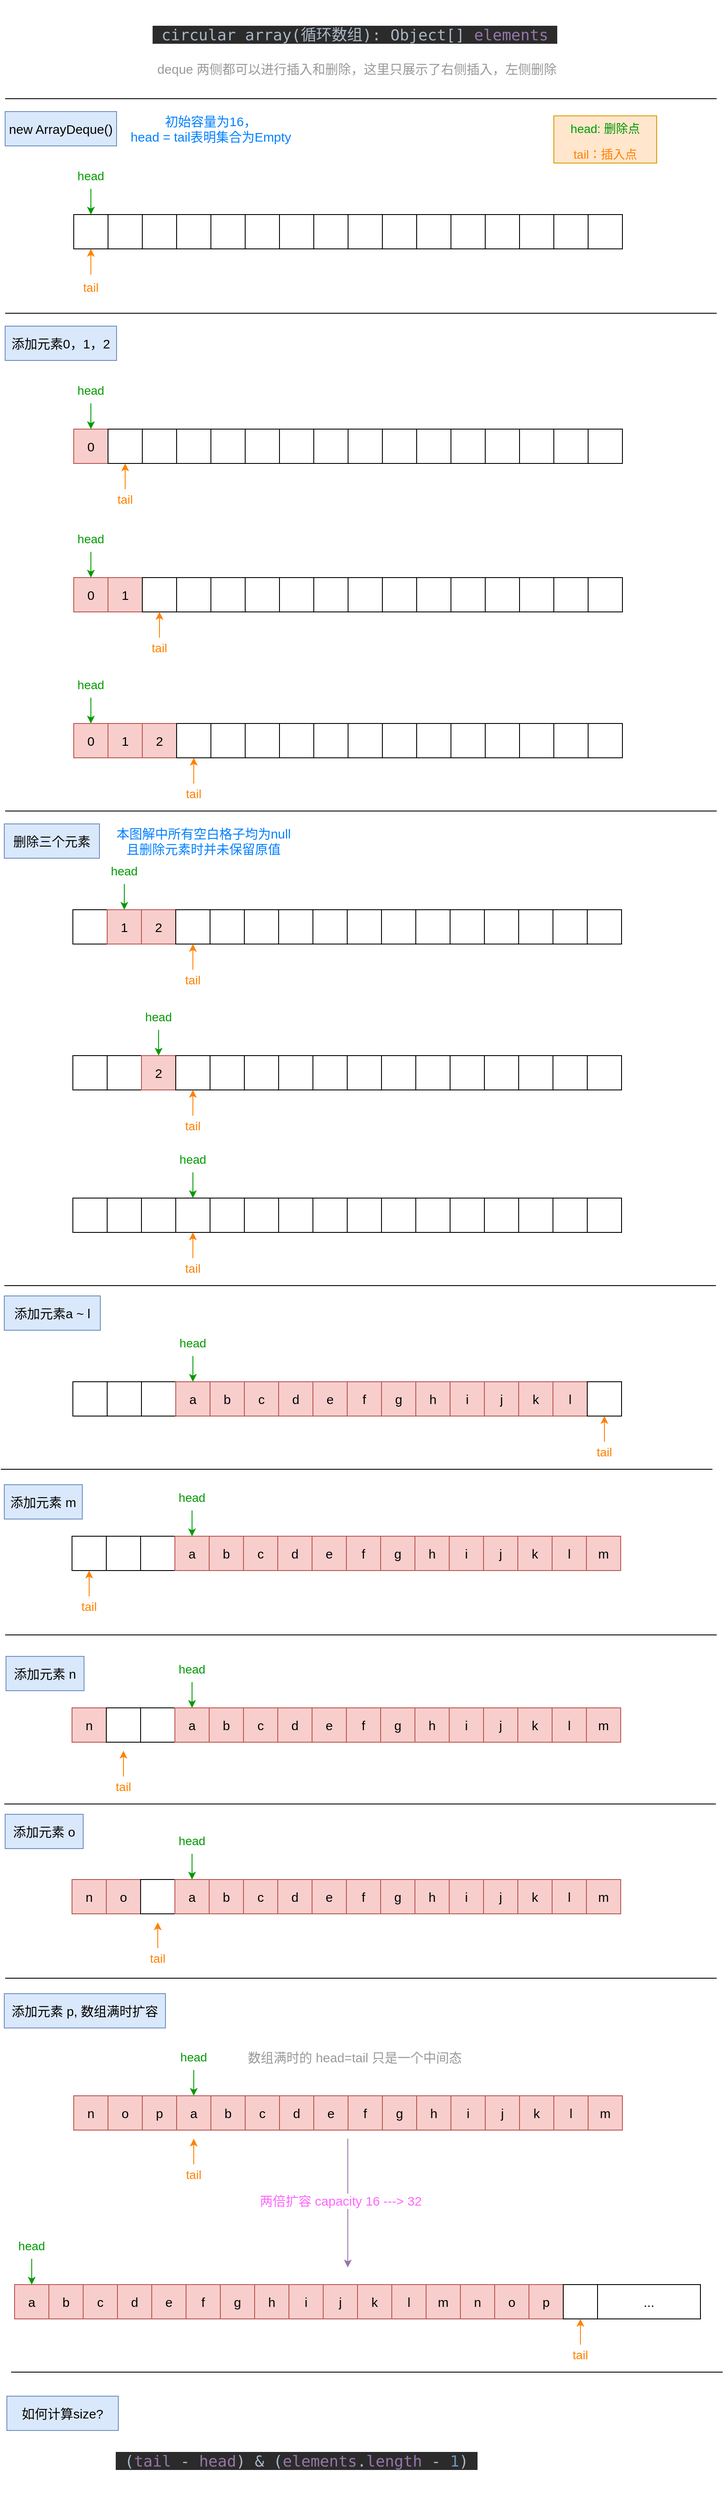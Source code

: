 <mxfile>
    <diagram id="H_KzIprwaXjR-_fSG_8s" name="Page-1">
        <mxGraphModel dx="3183" dy="2443" grid="0" gridSize="10" guides="1" tooltips="1" connect="1" arrows="1" fold="1" page="0" pageScale="1" pageWidth="850" pageHeight="1100" background="#ffffff" math="0" shadow="0">
            <root>
                <mxCell id="0"/>
                <mxCell id="1" parent="0"/>
                <mxCell id="34" value="" style="rounded=0;whiteSpace=wrap;html=1;fontSize=15;fillColor=#ffe6cc;strokeColor=#d79b00;" parent="1" vertex="1">
                    <mxGeometry x="-200" y="-995" width="120" height="55" as="geometry"/>
                </mxCell>
                <mxCell id="4" value="&lt;pre style=&quot;background-color: rgb(43, 43, 43); color: rgb(169, 183, 198); font-family: &amp;quot;JetBrains Mono&amp;quot;, monospace; font-size: 18px;&quot;&gt; circular array(循环数组): Object[] &lt;span style=&quot;color: rgb(152, 118, 170); font-size: 18px;&quot;&gt;elements &lt;/span&gt;&lt;/pre&gt;" style="text;html=1;strokeColor=none;fillColor=none;align=center;verticalAlign=middle;whiteSpace=wrap;rounded=0;fontSize=18;" parent="1" vertex="1">
                    <mxGeometry x="-692" y="-1110" width="520" height="40" as="geometry"/>
                </mxCell>
                <mxCell id="5" value="" style="line;strokeWidth=1;html=1;strokeColor=none;" parent="1" vertex="1">
                    <mxGeometry x="-841" y="-1130" width="830" height="10" as="geometry"/>
                </mxCell>
                <mxCell id="6" value="" style="line;strokeWidth=1;html=1;" parent="1" vertex="1">
                    <mxGeometry x="-840" y="-1020" width="830" height="10" as="geometry"/>
                </mxCell>
                <mxCell id="7" value="new ArrayDeque()" style="rounded=0;whiteSpace=wrap;html=1;fontSize=15;fillColor=#dae8fc;strokeColor=#6c8ebf;" parent="1" vertex="1">
                    <mxGeometry x="-840" y="-1000" width="130" height="40" as="geometry"/>
                </mxCell>
                <mxCell id="8" value="" style="whiteSpace=wrap;html=1;aspect=fixed;fontSize=15;" parent="1" vertex="1">
                    <mxGeometry x="-760" y="-880" width="40" height="40" as="geometry"/>
                </mxCell>
                <mxCell id="9" value="" style="whiteSpace=wrap;html=1;aspect=fixed;fontSize=15;" parent="1" vertex="1">
                    <mxGeometry x="-720" y="-880" width="40" height="40" as="geometry"/>
                </mxCell>
                <mxCell id="10" value="" style="whiteSpace=wrap;html=1;aspect=fixed;fontSize=15;" parent="1" vertex="1">
                    <mxGeometry x="-680" y="-880" width="40" height="40" as="geometry"/>
                </mxCell>
                <mxCell id="11" value="" style="whiteSpace=wrap;html=1;aspect=fixed;fontSize=15;" parent="1" vertex="1">
                    <mxGeometry x="-640" y="-880" width="40" height="40" as="geometry"/>
                </mxCell>
                <mxCell id="12" value="" style="whiteSpace=wrap;html=1;aspect=fixed;fontSize=15;" parent="1" vertex="1">
                    <mxGeometry x="-600" y="-880" width="40" height="40" as="geometry"/>
                </mxCell>
                <mxCell id="13" value="" style="whiteSpace=wrap;html=1;aspect=fixed;fontSize=15;" parent="1" vertex="1">
                    <mxGeometry x="-560" y="-880" width="40" height="40" as="geometry"/>
                </mxCell>
                <mxCell id="14" value="" style="whiteSpace=wrap;html=1;aspect=fixed;fontSize=15;" parent="1" vertex="1">
                    <mxGeometry x="-520" y="-880" width="40" height="40" as="geometry"/>
                </mxCell>
                <mxCell id="15" value="" style="whiteSpace=wrap;html=1;aspect=fixed;fontSize=15;" parent="1" vertex="1">
                    <mxGeometry x="-480" y="-880" width="40" height="40" as="geometry"/>
                </mxCell>
                <mxCell id="16" value="" style="whiteSpace=wrap;html=1;aspect=fixed;fontSize=15;" parent="1" vertex="1">
                    <mxGeometry x="-440" y="-880" width="40" height="40" as="geometry"/>
                </mxCell>
                <mxCell id="17" value="" style="whiteSpace=wrap;html=1;aspect=fixed;fontSize=15;" parent="1" vertex="1">
                    <mxGeometry x="-400" y="-880" width="40" height="40" as="geometry"/>
                </mxCell>
                <mxCell id="18" value="" style="whiteSpace=wrap;html=1;aspect=fixed;fontSize=15;" parent="1" vertex="1">
                    <mxGeometry x="-360" y="-880" width="40" height="40" as="geometry"/>
                </mxCell>
                <mxCell id="19" value="" style="whiteSpace=wrap;html=1;aspect=fixed;fontSize=15;" parent="1" vertex="1">
                    <mxGeometry x="-320" y="-880" width="40" height="40" as="geometry"/>
                </mxCell>
                <mxCell id="20" value="" style="whiteSpace=wrap;html=1;aspect=fixed;fontSize=15;" parent="1" vertex="1">
                    <mxGeometry x="-280" y="-880" width="40" height="40" as="geometry"/>
                </mxCell>
                <mxCell id="21" value="" style="whiteSpace=wrap;html=1;aspect=fixed;fontSize=15;" parent="1" vertex="1">
                    <mxGeometry x="-240" y="-880" width="40" height="40" as="geometry"/>
                </mxCell>
                <mxCell id="22" value="" style="whiteSpace=wrap;html=1;aspect=fixed;fontSize=15;" parent="1" vertex="1">
                    <mxGeometry x="-200" y="-880" width="40" height="40" as="geometry"/>
                </mxCell>
                <mxCell id="23" value="" style="whiteSpace=wrap;html=1;aspect=fixed;fontSize=15;" parent="1" vertex="1">
                    <mxGeometry x="-160" y="-880" width="40" height="40" as="geometry"/>
                </mxCell>
                <mxCell id="27" style="edgeStyle=none;html=1;exitX=0.5;exitY=1;exitDx=0;exitDy=0;entryX=0.5;entryY=0;entryDx=0;entryDy=0;fontSize=15;fontColor=#007FFF;strokeColor=#009900;" parent="1" source="24" target="8" edge="1">
                    <mxGeometry relative="1" as="geometry"/>
                </mxCell>
                <mxCell id="24" value="head" style="text;html=1;align=center;verticalAlign=middle;whiteSpace=wrap;rounded=0;fontSize=14;fontColor=#009900;" parent="1" vertex="1">
                    <mxGeometry x="-770" y="-940" width="60" height="30" as="geometry"/>
                </mxCell>
                <mxCell id="26" value="初始容量为16，&lt;br&gt;head = tail表明集合为Empty" style="text;html=1;strokeColor=none;fillColor=none;align=center;verticalAlign=middle;whiteSpace=wrap;rounded=0;fontSize=15;fontColor=#007FFF;" parent="1" vertex="1">
                    <mxGeometry x="-700" y="-1000" width="200" height="40" as="geometry"/>
                </mxCell>
                <mxCell id="29" style="edgeStyle=none;html=1;exitX=0.5;exitY=0;exitDx=0;exitDy=0;entryX=0.5;entryY=1;entryDx=0;entryDy=0;strokeColor=#FF8000;fontSize=15;fontColor=#FF8000;" parent="1" source="28" target="8" edge="1">
                    <mxGeometry relative="1" as="geometry"/>
                </mxCell>
                <mxCell id="28" value="tail" style="text;html=1;align=center;verticalAlign=middle;whiteSpace=wrap;rounded=0;fontSize=14;fontColor=#FF8000;" parent="1" vertex="1">
                    <mxGeometry x="-770" y="-810" width="60" height="30" as="geometry"/>
                </mxCell>
                <mxCell id="30" value="head: 删除点" style="text;html=1;align=center;verticalAlign=middle;whiteSpace=wrap;rounded=0;fontSize=14;fontColor=#009900;" parent="1" vertex="1">
                    <mxGeometry x="-200" y="-995" width="120" height="30" as="geometry"/>
                </mxCell>
                <mxCell id="31" value="tail：插入点" style="text;html=1;align=center;verticalAlign=middle;whiteSpace=wrap;rounded=0;fontSize=14;fontColor=#FF8000;" parent="1" vertex="1">
                    <mxGeometry x="-200" y="-965" width="120" height="30" as="geometry"/>
                </mxCell>
                <mxCell id="35" value="" style="line;strokeWidth=1;html=1;" parent="1" vertex="1">
                    <mxGeometry x="-840" y="-770" width="830" height="10" as="geometry"/>
                </mxCell>
                <mxCell id="36" value="添加元素0，1，2" style="rounded=0;whiteSpace=wrap;html=1;fontSize=15;fillColor=#dae8fc;strokeColor=#6c8ebf;" parent="1" vertex="1">
                    <mxGeometry x="-840" y="-750" width="130" height="40" as="geometry"/>
                </mxCell>
                <mxCell id="56" value="0" style="whiteSpace=wrap;html=1;aspect=fixed;fontSize=15;fillColor=#f8cecc;strokeColor=#b85450;" parent="1" vertex="1">
                    <mxGeometry x="-760" y="-630" width="40" height="40" as="geometry"/>
                </mxCell>
                <mxCell id="57" value="" style="whiteSpace=wrap;html=1;aspect=fixed;fontSize=15;" parent="1" vertex="1">
                    <mxGeometry x="-720" y="-630" width="40" height="40" as="geometry"/>
                </mxCell>
                <mxCell id="58" value="" style="whiteSpace=wrap;html=1;aspect=fixed;fontSize=15;" parent="1" vertex="1">
                    <mxGeometry x="-680" y="-630" width="40" height="40" as="geometry"/>
                </mxCell>
                <mxCell id="59" value="" style="whiteSpace=wrap;html=1;aspect=fixed;fontSize=15;" parent="1" vertex="1">
                    <mxGeometry x="-640" y="-630" width="40" height="40" as="geometry"/>
                </mxCell>
                <mxCell id="60" value="" style="whiteSpace=wrap;html=1;aspect=fixed;fontSize=15;" parent="1" vertex="1">
                    <mxGeometry x="-600" y="-630" width="40" height="40" as="geometry"/>
                </mxCell>
                <mxCell id="61" value="" style="whiteSpace=wrap;html=1;aspect=fixed;fontSize=15;" parent="1" vertex="1">
                    <mxGeometry x="-560" y="-630" width="40" height="40" as="geometry"/>
                </mxCell>
                <mxCell id="62" value="" style="whiteSpace=wrap;html=1;aspect=fixed;fontSize=15;" parent="1" vertex="1">
                    <mxGeometry x="-520" y="-630" width="40" height="40" as="geometry"/>
                </mxCell>
                <mxCell id="63" value="" style="whiteSpace=wrap;html=1;aspect=fixed;fontSize=15;" parent="1" vertex="1">
                    <mxGeometry x="-480" y="-630" width="40" height="40" as="geometry"/>
                </mxCell>
                <mxCell id="64" value="" style="whiteSpace=wrap;html=1;aspect=fixed;fontSize=15;" parent="1" vertex="1">
                    <mxGeometry x="-440" y="-630" width="40" height="40" as="geometry"/>
                </mxCell>
                <mxCell id="65" value="" style="whiteSpace=wrap;html=1;aspect=fixed;fontSize=15;" parent="1" vertex="1">
                    <mxGeometry x="-400" y="-630" width="40" height="40" as="geometry"/>
                </mxCell>
                <mxCell id="66" value="" style="whiteSpace=wrap;html=1;aspect=fixed;fontSize=15;" parent="1" vertex="1">
                    <mxGeometry x="-360" y="-630" width="40" height="40" as="geometry"/>
                </mxCell>
                <mxCell id="67" value="" style="whiteSpace=wrap;html=1;aspect=fixed;fontSize=15;" parent="1" vertex="1">
                    <mxGeometry x="-320" y="-630" width="40" height="40" as="geometry"/>
                </mxCell>
                <mxCell id="68" value="" style="whiteSpace=wrap;html=1;aspect=fixed;fontSize=15;" parent="1" vertex="1">
                    <mxGeometry x="-280" y="-630" width="40" height="40" as="geometry"/>
                </mxCell>
                <mxCell id="69" value="" style="whiteSpace=wrap;html=1;aspect=fixed;fontSize=15;" parent="1" vertex="1">
                    <mxGeometry x="-240" y="-630" width="40" height="40" as="geometry"/>
                </mxCell>
                <mxCell id="70" value="" style="whiteSpace=wrap;html=1;aspect=fixed;fontSize=15;" parent="1" vertex="1">
                    <mxGeometry x="-200" y="-630" width="40" height="40" as="geometry"/>
                </mxCell>
                <mxCell id="71" value="" style="whiteSpace=wrap;html=1;aspect=fixed;fontSize=15;" parent="1" vertex="1">
                    <mxGeometry x="-160" y="-630" width="40" height="40" as="geometry"/>
                </mxCell>
                <mxCell id="72" style="edgeStyle=none;html=1;exitX=0.5;exitY=1;exitDx=0;exitDy=0;entryX=0.5;entryY=0;entryDx=0;entryDy=0;fontSize=15;fontColor=#007FFF;strokeColor=#009900;" parent="1" source="73" target="56" edge="1">
                    <mxGeometry relative="1" as="geometry"/>
                </mxCell>
                <mxCell id="73" value="head" style="text;html=1;align=center;verticalAlign=middle;whiteSpace=wrap;rounded=0;fontSize=14;fontColor=#009900;" parent="1" vertex="1">
                    <mxGeometry x="-770" y="-690" width="60" height="30" as="geometry"/>
                </mxCell>
                <mxCell id="76" value="0" style="whiteSpace=wrap;html=1;aspect=fixed;fontSize=15;fillColor=#f8cecc;strokeColor=#b85450;" parent="1" vertex="1">
                    <mxGeometry x="-760" y="-457" width="40" height="40" as="geometry"/>
                </mxCell>
                <mxCell id="77" value="1" style="whiteSpace=wrap;html=1;aspect=fixed;fontSize=15;fillColor=#f8cecc;strokeColor=#b85450;" parent="1" vertex="1">
                    <mxGeometry x="-720" y="-457" width="40" height="40" as="geometry"/>
                </mxCell>
                <mxCell id="78" value="" style="whiteSpace=wrap;html=1;aspect=fixed;fontSize=15;" parent="1" vertex="1">
                    <mxGeometry x="-680" y="-457" width="40" height="40" as="geometry"/>
                </mxCell>
                <mxCell id="79" value="" style="whiteSpace=wrap;html=1;aspect=fixed;fontSize=15;" parent="1" vertex="1">
                    <mxGeometry x="-640" y="-457" width="40" height="40" as="geometry"/>
                </mxCell>
                <mxCell id="80" value="" style="whiteSpace=wrap;html=1;aspect=fixed;fontSize=15;" parent="1" vertex="1">
                    <mxGeometry x="-600" y="-457" width="40" height="40" as="geometry"/>
                </mxCell>
                <mxCell id="81" value="" style="whiteSpace=wrap;html=1;aspect=fixed;fontSize=15;" parent="1" vertex="1">
                    <mxGeometry x="-560" y="-457" width="40" height="40" as="geometry"/>
                </mxCell>
                <mxCell id="82" value="" style="whiteSpace=wrap;html=1;aspect=fixed;fontSize=15;" parent="1" vertex="1">
                    <mxGeometry x="-520" y="-457" width="40" height="40" as="geometry"/>
                </mxCell>
                <mxCell id="83" value="" style="whiteSpace=wrap;html=1;aspect=fixed;fontSize=15;" parent="1" vertex="1">
                    <mxGeometry x="-480" y="-457" width="40" height="40" as="geometry"/>
                </mxCell>
                <mxCell id="84" value="" style="whiteSpace=wrap;html=1;aspect=fixed;fontSize=15;" parent="1" vertex="1">
                    <mxGeometry x="-440" y="-457" width="40" height="40" as="geometry"/>
                </mxCell>
                <mxCell id="85" value="" style="whiteSpace=wrap;html=1;aspect=fixed;fontSize=15;" parent="1" vertex="1">
                    <mxGeometry x="-400" y="-457" width="40" height="40" as="geometry"/>
                </mxCell>
                <mxCell id="86" value="" style="whiteSpace=wrap;html=1;aspect=fixed;fontSize=15;" parent="1" vertex="1">
                    <mxGeometry x="-360" y="-457" width="40" height="40" as="geometry"/>
                </mxCell>
                <mxCell id="87" value="" style="whiteSpace=wrap;html=1;aspect=fixed;fontSize=15;" parent="1" vertex="1">
                    <mxGeometry x="-320" y="-457" width="40" height="40" as="geometry"/>
                </mxCell>
                <mxCell id="88" value="" style="whiteSpace=wrap;html=1;aspect=fixed;fontSize=15;" parent="1" vertex="1">
                    <mxGeometry x="-280" y="-457" width="40" height="40" as="geometry"/>
                </mxCell>
                <mxCell id="89" value="" style="whiteSpace=wrap;html=1;aspect=fixed;fontSize=15;" parent="1" vertex="1">
                    <mxGeometry x="-240" y="-457" width="40" height="40" as="geometry"/>
                </mxCell>
                <mxCell id="90" value="" style="whiteSpace=wrap;html=1;aspect=fixed;fontSize=15;" parent="1" vertex="1">
                    <mxGeometry x="-200" y="-457" width="40" height="40" as="geometry"/>
                </mxCell>
                <mxCell id="91" value="" style="whiteSpace=wrap;html=1;aspect=fixed;fontSize=15;" parent="1" vertex="1">
                    <mxGeometry x="-160" y="-457" width="40" height="40" as="geometry"/>
                </mxCell>
                <mxCell id="92" style="edgeStyle=none;html=1;exitX=0.5;exitY=1;exitDx=0;exitDy=0;entryX=0.5;entryY=0;entryDx=0;entryDy=0;fontSize=15;fontColor=#007FFF;strokeColor=#009900;" parent="1" source="93" target="76" edge="1">
                    <mxGeometry relative="1" as="geometry"/>
                </mxCell>
                <mxCell id="93" value="head" style="text;html=1;align=center;verticalAlign=middle;whiteSpace=wrap;rounded=0;fontSize=14;fontColor=#009900;" parent="1" vertex="1">
                    <mxGeometry x="-770" y="-517" width="60" height="30" as="geometry"/>
                </mxCell>
                <mxCell id="96" value="0" style="whiteSpace=wrap;html=1;aspect=fixed;fontSize=15;fillColor=#f8cecc;strokeColor=#b85450;" parent="1" vertex="1">
                    <mxGeometry x="-760" y="-287" width="40" height="40" as="geometry"/>
                </mxCell>
                <mxCell id="97" value="1" style="whiteSpace=wrap;html=1;aspect=fixed;fontSize=15;fillColor=#f8cecc;strokeColor=#b85450;" parent="1" vertex="1">
                    <mxGeometry x="-720" y="-287" width="40" height="40" as="geometry"/>
                </mxCell>
                <mxCell id="98" value="2" style="whiteSpace=wrap;html=1;aspect=fixed;fontSize=15;fillColor=#f8cecc;strokeColor=#b85450;" parent="1" vertex="1">
                    <mxGeometry x="-680" y="-287" width="40" height="40" as="geometry"/>
                </mxCell>
                <mxCell id="99" value="" style="whiteSpace=wrap;html=1;aspect=fixed;fontSize=15;" parent="1" vertex="1">
                    <mxGeometry x="-640" y="-287" width="40" height="40" as="geometry"/>
                </mxCell>
                <mxCell id="100" value="" style="whiteSpace=wrap;html=1;aspect=fixed;fontSize=15;" parent="1" vertex="1">
                    <mxGeometry x="-600" y="-287" width="40" height="40" as="geometry"/>
                </mxCell>
                <mxCell id="101" value="" style="whiteSpace=wrap;html=1;aspect=fixed;fontSize=15;" parent="1" vertex="1">
                    <mxGeometry x="-560" y="-287" width="40" height="40" as="geometry"/>
                </mxCell>
                <mxCell id="102" value="" style="whiteSpace=wrap;html=1;aspect=fixed;fontSize=15;" parent="1" vertex="1">
                    <mxGeometry x="-520" y="-287" width="40" height="40" as="geometry"/>
                </mxCell>
                <mxCell id="103" value="" style="whiteSpace=wrap;html=1;aspect=fixed;fontSize=15;" parent="1" vertex="1">
                    <mxGeometry x="-480" y="-287" width="40" height="40" as="geometry"/>
                </mxCell>
                <mxCell id="104" value="" style="whiteSpace=wrap;html=1;aspect=fixed;fontSize=15;" parent="1" vertex="1">
                    <mxGeometry x="-440" y="-287" width="40" height="40" as="geometry"/>
                </mxCell>
                <mxCell id="105" value="" style="whiteSpace=wrap;html=1;aspect=fixed;fontSize=15;" parent="1" vertex="1">
                    <mxGeometry x="-400" y="-287" width="40" height="40" as="geometry"/>
                </mxCell>
                <mxCell id="106" value="" style="whiteSpace=wrap;html=1;aspect=fixed;fontSize=15;" parent="1" vertex="1">
                    <mxGeometry x="-360" y="-287" width="40" height="40" as="geometry"/>
                </mxCell>
                <mxCell id="107" value="" style="whiteSpace=wrap;html=1;aspect=fixed;fontSize=15;" parent="1" vertex="1">
                    <mxGeometry x="-320" y="-287" width="40" height="40" as="geometry"/>
                </mxCell>
                <mxCell id="108" value="" style="whiteSpace=wrap;html=1;aspect=fixed;fontSize=15;" parent="1" vertex="1">
                    <mxGeometry x="-280" y="-287" width="40" height="40" as="geometry"/>
                </mxCell>
                <mxCell id="109" value="" style="whiteSpace=wrap;html=1;aspect=fixed;fontSize=15;" parent="1" vertex="1">
                    <mxGeometry x="-240" y="-287" width="40" height="40" as="geometry"/>
                </mxCell>
                <mxCell id="110" value="" style="whiteSpace=wrap;html=1;aspect=fixed;fontSize=15;" parent="1" vertex="1">
                    <mxGeometry x="-200" y="-287" width="40" height="40" as="geometry"/>
                </mxCell>
                <mxCell id="111" value="" style="whiteSpace=wrap;html=1;aspect=fixed;fontSize=15;" parent="1" vertex="1">
                    <mxGeometry x="-160" y="-287" width="40" height="40" as="geometry"/>
                </mxCell>
                <mxCell id="112" style="edgeStyle=none;html=1;exitX=0.5;exitY=1;exitDx=0;exitDy=0;entryX=0.5;entryY=0;entryDx=0;entryDy=0;fontSize=15;fontColor=#007FFF;strokeColor=#009900;" parent="1" source="113" target="96" edge="1">
                    <mxGeometry relative="1" as="geometry"/>
                </mxCell>
                <mxCell id="113" value="head" style="text;html=1;align=center;verticalAlign=middle;whiteSpace=wrap;rounded=0;fontSize=14;fontColor=#009900;" parent="1" vertex="1">
                    <mxGeometry x="-770" y="-347" width="60" height="30" as="geometry"/>
                </mxCell>
                <mxCell id="114" style="edgeStyle=none;html=1;exitX=0.5;exitY=0;exitDx=0;exitDy=0;entryX=0.5;entryY=1;entryDx=0;entryDy=0;strokeColor=#FF8000;fontSize=15;fontColor=#FF8000;" parent="1" edge="1">
                    <mxGeometry relative="1" as="geometry">
                        <mxPoint x="-620" y="-217.0" as="sourcePoint"/>
                        <mxPoint x="-620" y="-247.0" as="targetPoint"/>
                    </mxGeometry>
                </mxCell>
                <mxCell id="115" value="tail" style="text;html=1;align=center;verticalAlign=middle;whiteSpace=wrap;rounded=0;fontSize=14;fontColor=#FF8000;" parent="1" vertex="1">
                    <mxGeometry x="-650" y="-220" width="60" height="30" as="geometry"/>
                </mxCell>
                <mxCell id="116" style="edgeStyle=none;html=1;exitX=0.5;exitY=0;exitDx=0;exitDy=0;entryX=0.5;entryY=1;entryDx=0;entryDy=0;strokeColor=#FF8000;fontSize=15;fontColor=#FF8000;" parent="1" edge="1">
                    <mxGeometry relative="1" as="geometry">
                        <mxPoint x="-660" y="-387.0" as="sourcePoint"/>
                        <mxPoint x="-660" y="-417.0" as="targetPoint"/>
                    </mxGeometry>
                </mxCell>
                <mxCell id="117" value="tail" style="text;html=1;align=center;verticalAlign=middle;whiteSpace=wrap;rounded=0;fontSize=14;fontColor=#FF8000;" parent="1" vertex="1">
                    <mxGeometry x="-690" y="-390" width="60" height="30" as="geometry"/>
                </mxCell>
                <mxCell id="118" style="edgeStyle=none;html=1;exitX=0.5;exitY=0;exitDx=0;exitDy=0;entryX=0.5;entryY=1;entryDx=0;entryDy=0;strokeColor=#FF8000;fontSize=15;fontColor=#FF8000;" parent="1" edge="1">
                    <mxGeometry relative="1" as="geometry">
                        <mxPoint x="-700" y="-560.0" as="sourcePoint"/>
                        <mxPoint x="-700" y="-590.0" as="targetPoint"/>
                    </mxGeometry>
                </mxCell>
                <mxCell id="119" value="tail" style="text;html=1;align=center;verticalAlign=middle;whiteSpace=wrap;rounded=0;fontSize=14;fontColor=#FF8000;" parent="1" vertex="1">
                    <mxGeometry x="-730" y="-563" width="60" height="30" as="geometry"/>
                </mxCell>
                <mxCell id="120" value="" style="line;strokeWidth=1;html=1;" parent="1" vertex="1">
                    <mxGeometry x="-840" y="-190" width="830" height="10" as="geometry"/>
                </mxCell>
                <mxCell id="122" value="" style="whiteSpace=wrap;html=1;aspect=fixed;fontSize=15;" parent="1" vertex="1">
                    <mxGeometry x="-761" y="-70" width="40" height="40" as="geometry"/>
                </mxCell>
                <mxCell id="123" value="1" style="whiteSpace=wrap;html=1;aspect=fixed;fontSize=15;fillColor=#f8cecc;strokeColor=#b85450;" parent="1" vertex="1">
                    <mxGeometry x="-721" y="-70" width="40" height="40" as="geometry"/>
                </mxCell>
                <mxCell id="124" value="2" style="whiteSpace=wrap;html=1;aspect=fixed;fontSize=15;fillColor=#f8cecc;strokeColor=#b85450;" parent="1" vertex="1">
                    <mxGeometry x="-681" y="-70" width="40" height="40" as="geometry"/>
                </mxCell>
                <mxCell id="125" value="" style="whiteSpace=wrap;html=1;aspect=fixed;fontSize=15;" parent="1" vertex="1">
                    <mxGeometry x="-641" y="-70" width="40" height="40" as="geometry"/>
                </mxCell>
                <mxCell id="126" value="" style="whiteSpace=wrap;html=1;aspect=fixed;fontSize=15;" parent="1" vertex="1">
                    <mxGeometry x="-601" y="-70" width="40" height="40" as="geometry"/>
                </mxCell>
                <mxCell id="127" value="" style="whiteSpace=wrap;html=1;aspect=fixed;fontSize=15;" parent="1" vertex="1">
                    <mxGeometry x="-561" y="-70" width="40" height="40" as="geometry"/>
                </mxCell>
                <mxCell id="128" value="" style="whiteSpace=wrap;html=1;aspect=fixed;fontSize=15;" parent="1" vertex="1">
                    <mxGeometry x="-521" y="-70" width="40" height="40" as="geometry"/>
                </mxCell>
                <mxCell id="129" value="" style="whiteSpace=wrap;html=1;aspect=fixed;fontSize=15;" parent="1" vertex="1">
                    <mxGeometry x="-481" y="-70" width="40" height="40" as="geometry"/>
                </mxCell>
                <mxCell id="130" value="" style="whiteSpace=wrap;html=1;aspect=fixed;fontSize=15;" parent="1" vertex="1">
                    <mxGeometry x="-441" y="-70" width="40" height="40" as="geometry"/>
                </mxCell>
                <mxCell id="131" value="" style="whiteSpace=wrap;html=1;aspect=fixed;fontSize=15;" parent="1" vertex="1">
                    <mxGeometry x="-401" y="-70" width="40" height="40" as="geometry"/>
                </mxCell>
                <mxCell id="132" value="" style="whiteSpace=wrap;html=1;aspect=fixed;fontSize=15;" parent="1" vertex="1">
                    <mxGeometry x="-361" y="-70" width="40" height="40" as="geometry"/>
                </mxCell>
                <mxCell id="133" value="" style="whiteSpace=wrap;html=1;aspect=fixed;fontSize=15;" parent="1" vertex="1">
                    <mxGeometry x="-321" y="-70" width="40" height="40" as="geometry"/>
                </mxCell>
                <mxCell id="134" value="" style="whiteSpace=wrap;html=1;aspect=fixed;fontSize=15;" parent="1" vertex="1">
                    <mxGeometry x="-281" y="-70" width="40" height="40" as="geometry"/>
                </mxCell>
                <mxCell id="135" value="" style="whiteSpace=wrap;html=1;aspect=fixed;fontSize=15;" parent="1" vertex="1">
                    <mxGeometry x="-241" y="-70" width="40" height="40" as="geometry"/>
                </mxCell>
                <mxCell id="136" value="" style="whiteSpace=wrap;html=1;aspect=fixed;fontSize=15;" parent="1" vertex="1">
                    <mxGeometry x="-201" y="-70" width="40" height="40" as="geometry"/>
                </mxCell>
                <mxCell id="137" value="" style="whiteSpace=wrap;html=1;aspect=fixed;fontSize=15;" parent="1" vertex="1">
                    <mxGeometry x="-161" y="-70" width="40" height="40" as="geometry"/>
                </mxCell>
                <mxCell id="138" style="edgeStyle=none;html=1;exitX=0.5;exitY=1;exitDx=0;exitDy=0;entryX=0.5;entryY=0;entryDx=0;entryDy=0;fontSize=15;fontColor=#007FFF;strokeColor=#009900;" parent="1" source="139" edge="1">
                    <mxGeometry relative="1" as="geometry">
                        <mxPoint x="-701" y="-70" as="targetPoint"/>
                    </mxGeometry>
                </mxCell>
                <mxCell id="139" value="head" style="text;html=1;align=center;verticalAlign=middle;whiteSpace=wrap;rounded=0;fontSize=14;fontColor=#009900;" parent="1" vertex="1">
                    <mxGeometry x="-731" y="-130" width="60" height="30" as="geometry"/>
                </mxCell>
                <mxCell id="140" style="edgeStyle=none;html=1;exitX=0.5;exitY=0;exitDx=0;exitDy=0;entryX=0.5;entryY=1;entryDx=0;entryDy=0;strokeColor=#FF8000;fontSize=15;fontColor=#FF8000;" parent="1" edge="1">
                    <mxGeometry relative="1" as="geometry">
                        <mxPoint x="-621" y="-4.547e-13" as="sourcePoint"/>
                        <mxPoint x="-621" y="-30.0" as="targetPoint"/>
                    </mxGeometry>
                </mxCell>
                <mxCell id="141" value="tail" style="text;html=1;align=center;verticalAlign=middle;whiteSpace=wrap;rounded=0;fontSize=14;fontColor=#FF8000;" parent="1" vertex="1">
                    <mxGeometry x="-651" y="-3" width="60" height="30" as="geometry"/>
                </mxCell>
                <mxCell id="142" value="" style="whiteSpace=wrap;html=1;aspect=fixed;fontSize=15;" parent="1" vertex="1">
                    <mxGeometry x="-761" y="100" width="40" height="40" as="geometry"/>
                </mxCell>
                <mxCell id="143" value="" style="whiteSpace=wrap;html=1;aspect=fixed;fontSize=15;" parent="1" vertex="1">
                    <mxGeometry x="-721" y="100" width="40" height="40" as="geometry"/>
                </mxCell>
                <mxCell id="144" value="2" style="whiteSpace=wrap;html=1;aspect=fixed;fontSize=15;fillColor=#f8cecc;strokeColor=#b85450;" parent="1" vertex="1">
                    <mxGeometry x="-681" y="100" width="40" height="40" as="geometry"/>
                </mxCell>
                <mxCell id="145" value="" style="whiteSpace=wrap;html=1;aspect=fixed;fontSize=15;" parent="1" vertex="1">
                    <mxGeometry x="-641" y="100" width="40" height="40" as="geometry"/>
                </mxCell>
                <mxCell id="146" value="" style="whiteSpace=wrap;html=1;aspect=fixed;fontSize=15;" parent="1" vertex="1">
                    <mxGeometry x="-601" y="100" width="40" height="40" as="geometry"/>
                </mxCell>
                <mxCell id="147" value="" style="whiteSpace=wrap;html=1;aspect=fixed;fontSize=15;" parent="1" vertex="1">
                    <mxGeometry x="-561" y="100" width="40" height="40" as="geometry"/>
                </mxCell>
                <mxCell id="148" value="" style="whiteSpace=wrap;html=1;aspect=fixed;fontSize=15;" parent="1" vertex="1">
                    <mxGeometry x="-521" y="100" width="40" height="40" as="geometry"/>
                </mxCell>
                <mxCell id="149" value="" style="whiteSpace=wrap;html=1;aspect=fixed;fontSize=15;" parent="1" vertex="1">
                    <mxGeometry x="-481" y="100" width="40" height="40" as="geometry"/>
                </mxCell>
                <mxCell id="150" value="" style="whiteSpace=wrap;html=1;aspect=fixed;fontSize=15;" parent="1" vertex="1">
                    <mxGeometry x="-441" y="100" width="40" height="40" as="geometry"/>
                </mxCell>
                <mxCell id="151" value="" style="whiteSpace=wrap;html=1;aspect=fixed;fontSize=15;" parent="1" vertex="1">
                    <mxGeometry x="-401" y="100" width="40" height="40" as="geometry"/>
                </mxCell>
                <mxCell id="152" value="" style="whiteSpace=wrap;html=1;aspect=fixed;fontSize=15;" parent="1" vertex="1">
                    <mxGeometry x="-361" y="100" width="40" height="40" as="geometry"/>
                </mxCell>
                <mxCell id="153" value="" style="whiteSpace=wrap;html=1;aspect=fixed;fontSize=15;" parent="1" vertex="1">
                    <mxGeometry x="-321" y="100" width="40" height="40" as="geometry"/>
                </mxCell>
                <mxCell id="154" value="" style="whiteSpace=wrap;html=1;aspect=fixed;fontSize=15;" parent="1" vertex="1">
                    <mxGeometry x="-281" y="100" width="40" height="40" as="geometry"/>
                </mxCell>
                <mxCell id="155" value="" style="whiteSpace=wrap;html=1;aspect=fixed;fontSize=15;" parent="1" vertex="1">
                    <mxGeometry x="-241" y="100" width="40" height="40" as="geometry"/>
                </mxCell>
                <mxCell id="156" value="" style="whiteSpace=wrap;html=1;aspect=fixed;fontSize=15;" parent="1" vertex="1">
                    <mxGeometry x="-201" y="100" width="40" height="40" as="geometry"/>
                </mxCell>
                <mxCell id="157" value="" style="whiteSpace=wrap;html=1;aspect=fixed;fontSize=15;" parent="1" vertex="1">
                    <mxGeometry x="-161" y="100" width="40" height="40" as="geometry"/>
                </mxCell>
                <mxCell id="158" style="edgeStyle=none;html=1;exitX=0.5;exitY=1;exitDx=0;exitDy=0;entryX=0.5;entryY=0;entryDx=0;entryDy=0;fontSize=15;fontColor=#007FFF;strokeColor=#009900;" parent="1" source="159" edge="1">
                    <mxGeometry relative="1" as="geometry">
                        <mxPoint x="-661" y="100" as="targetPoint"/>
                    </mxGeometry>
                </mxCell>
                <mxCell id="159" value="head" style="text;html=1;align=center;verticalAlign=middle;whiteSpace=wrap;rounded=0;fontSize=14;fontColor=#009900;" parent="1" vertex="1">
                    <mxGeometry x="-691" y="40" width="60" height="30" as="geometry"/>
                </mxCell>
                <mxCell id="160" style="edgeStyle=none;html=1;exitX=0.5;exitY=0;exitDx=0;exitDy=0;entryX=0.5;entryY=1;entryDx=0;entryDy=0;strokeColor=#FF8000;fontSize=15;fontColor=#FF8000;" parent="1" edge="1">
                    <mxGeometry relative="1" as="geometry">
                        <mxPoint x="-621" y="170.0" as="sourcePoint"/>
                        <mxPoint x="-621" y="140.0" as="targetPoint"/>
                    </mxGeometry>
                </mxCell>
                <mxCell id="161" value="tail" style="text;html=1;align=center;verticalAlign=middle;whiteSpace=wrap;rounded=0;fontSize=14;fontColor=#FF8000;" parent="1" vertex="1">
                    <mxGeometry x="-651" y="167" width="60" height="30" as="geometry"/>
                </mxCell>
                <mxCell id="162" value="" style="whiteSpace=wrap;html=1;aspect=fixed;fontSize=15;" parent="1" vertex="1">
                    <mxGeometry x="-761" y="266" width="40" height="40" as="geometry"/>
                </mxCell>
                <mxCell id="163" value="" style="whiteSpace=wrap;html=1;aspect=fixed;fontSize=15;" parent="1" vertex="1">
                    <mxGeometry x="-721" y="266" width="40" height="40" as="geometry"/>
                </mxCell>
                <mxCell id="164" value="" style="whiteSpace=wrap;html=1;aspect=fixed;fontSize=15;" parent="1" vertex="1">
                    <mxGeometry x="-681" y="266" width="40" height="40" as="geometry"/>
                </mxCell>
                <mxCell id="165" value="" style="whiteSpace=wrap;html=1;aspect=fixed;fontSize=15;" parent="1" vertex="1">
                    <mxGeometry x="-641" y="266" width="40" height="40" as="geometry"/>
                </mxCell>
                <mxCell id="166" value="" style="whiteSpace=wrap;html=1;aspect=fixed;fontSize=15;" parent="1" vertex="1">
                    <mxGeometry x="-601" y="266" width="40" height="40" as="geometry"/>
                </mxCell>
                <mxCell id="167" value="" style="whiteSpace=wrap;html=1;aspect=fixed;fontSize=15;" parent="1" vertex="1">
                    <mxGeometry x="-561" y="266" width="40" height="40" as="geometry"/>
                </mxCell>
                <mxCell id="168" value="" style="whiteSpace=wrap;html=1;aspect=fixed;fontSize=15;" parent="1" vertex="1">
                    <mxGeometry x="-521" y="266" width="40" height="40" as="geometry"/>
                </mxCell>
                <mxCell id="169" value="" style="whiteSpace=wrap;html=1;aspect=fixed;fontSize=15;" parent="1" vertex="1">
                    <mxGeometry x="-481" y="266" width="40" height="40" as="geometry"/>
                </mxCell>
                <mxCell id="170" value="" style="whiteSpace=wrap;html=1;aspect=fixed;fontSize=15;" parent="1" vertex="1">
                    <mxGeometry x="-441" y="266" width="40" height="40" as="geometry"/>
                </mxCell>
                <mxCell id="171" value="" style="whiteSpace=wrap;html=1;aspect=fixed;fontSize=15;" parent="1" vertex="1">
                    <mxGeometry x="-401" y="266" width="40" height="40" as="geometry"/>
                </mxCell>
                <mxCell id="172" value="" style="whiteSpace=wrap;html=1;aspect=fixed;fontSize=15;" parent="1" vertex="1">
                    <mxGeometry x="-361" y="266" width="40" height="40" as="geometry"/>
                </mxCell>
                <mxCell id="173" value="" style="whiteSpace=wrap;html=1;aspect=fixed;fontSize=15;" parent="1" vertex="1">
                    <mxGeometry x="-321" y="266" width="40" height="40" as="geometry"/>
                </mxCell>
                <mxCell id="174" value="" style="whiteSpace=wrap;html=1;aspect=fixed;fontSize=15;" parent="1" vertex="1">
                    <mxGeometry x="-281" y="266" width="40" height="40" as="geometry"/>
                </mxCell>
                <mxCell id="175" value="" style="whiteSpace=wrap;html=1;aspect=fixed;fontSize=15;" parent="1" vertex="1">
                    <mxGeometry x="-241" y="266" width="40" height="40" as="geometry"/>
                </mxCell>
                <mxCell id="176" value="" style="whiteSpace=wrap;html=1;aspect=fixed;fontSize=15;" parent="1" vertex="1">
                    <mxGeometry x="-201" y="266" width="40" height="40" as="geometry"/>
                </mxCell>
                <mxCell id="177" value="" style="whiteSpace=wrap;html=1;aspect=fixed;fontSize=15;" parent="1" vertex="1">
                    <mxGeometry x="-161" y="266" width="40" height="40" as="geometry"/>
                </mxCell>
                <mxCell id="178" style="edgeStyle=none;html=1;exitX=0.5;exitY=1;exitDx=0;exitDy=0;entryX=0.5;entryY=0;entryDx=0;entryDy=0;fontSize=15;fontColor=#007FFF;strokeColor=#009900;" parent="1" source="179" edge="1">
                    <mxGeometry relative="1" as="geometry">
                        <mxPoint x="-621" y="266" as="targetPoint"/>
                    </mxGeometry>
                </mxCell>
                <mxCell id="179" value="head" style="text;html=1;align=center;verticalAlign=middle;whiteSpace=wrap;rounded=0;fontSize=14;fontColor=#009900;" parent="1" vertex="1">
                    <mxGeometry x="-651" y="206" width="60" height="30" as="geometry"/>
                </mxCell>
                <mxCell id="180" style="edgeStyle=none;html=1;exitX=0.5;exitY=0;exitDx=0;exitDy=0;entryX=0.5;entryY=1;entryDx=0;entryDy=0;strokeColor=#FF8000;fontSize=15;fontColor=#FF8000;" parent="1" edge="1">
                    <mxGeometry relative="1" as="geometry">
                        <mxPoint x="-621" y="336.0" as="sourcePoint"/>
                        <mxPoint x="-621" y="306.0" as="targetPoint"/>
                    </mxGeometry>
                </mxCell>
                <mxCell id="181" value="tail" style="text;html=1;align=center;verticalAlign=middle;whiteSpace=wrap;rounded=0;fontSize=14;fontColor=#FF8000;" parent="1" vertex="1">
                    <mxGeometry x="-651" y="333" width="60" height="30" as="geometry"/>
                </mxCell>
                <mxCell id="182" value="" style="line;strokeWidth=1;html=1;" parent="1" vertex="1">
                    <mxGeometry x="-841" y="363" width="830" height="10" as="geometry"/>
                </mxCell>
                <mxCell id="184" value="" style="whiteSpace=wrap;html=1;aspect=fixed;fontSize=15;" parent="1" vertex="1">
                    <mxGeometry x="-761" y="480" width="40" height="40" as="geometry"/>
                </mxCell>
                <mxCell id="185" value="" style="whiteSpace=wrap;html=1;aspect=fixed;fontSize=15;" parent="1" vertex="1">
                    <mxGeometry x="-721" y="480" width="40" height="40" as="geometry"/>
                </mxCell>
                <mxCell id="186" value="" style="whiteSpace=wrap;html=1;aspect=fixed;fontSize=15;" parent="1" vertex="1">
                    <mxGeometry x="-681" y="480" width="40" height="40" as="geometry"/>
                </mxCell>
                <mxCell id="187" value="a" style="whiteSpace=wrap;html=1;aspect=fixed;fontSize=15;fillColor=#f8cecc;strokeColor=#b85450;" parent="1" vertex="1">
                    <mxGeometry x="-641" y="480" width="40" height="40" as="geometry"/>
                </mxCell>
                <mxCell id="188" value="b" style="whiteSpace=wrap;html=1;aspect=fixed;fontSize=15;fillColor=#f8cecc;strokeColor=#b85450;" parent="1" vertex="1">
                    <mxGeometry x="-601" y="480" width="40" height="40" as="geometry"/>
                </mxCell>
                <mxCell id="189" value="c" style="whiteSpace=wrap;html=1;aspect=fixed;fontSize=15;fillColor=#f8cecc;strokeColor=#b85450;" parent="1" vertex="1">
                    <mxGeometry x="-561" y="480" width="40" height="40" as="geometry"/>
                </mxCell>
                <mxCell id="190" value="d" style="whiteSpace=wrap;html=1;aspect=fixed;fontSize=15;fillColor=#f8cecc;strokeColor=#b85450;" parent="1" vertex="1">
                    <mxGeometry x="-521" y="480" width="40" height="40" as="geometry"/>
                </mxCell>
                <mxCell id="191" value="e" style="whiteSpace=wrap;html=1;aspect=fixed;fontSize=15;fillColor=#f8cecc;strokeColor=#b85450;" parent="1" vertex="1">
                    <mxGeometry x="-481" y="480" width="40" height="40" as="geometry"/>
                </mxCell>
                <mxCell id="192" value="f" style="whiteSpace=wrap;html=1;aspect=fixed;fontSize=15;fillColor=#f8cecc;strokeColor=#b85450;" parent="1" vertex="1">
                    <mxGeometry x="-441" y="480" width="40" height="40" as="geometry"/>
                </mxCell>
                <mxCell id="193" value="g" style="whiteSpace=wrap;html=1;aspect=fixed;fontSize=15;fillColor=#f8cecc;strokeColor=#b85450;" parent="1" vertex="1">
                    <mxGeometry x="-401" y="480" width="40" height="40" as="geometry"/>
                </mxCell>
                <mxCell id="194" value="h" style="whiteSpace=wrap;html=1;aspect=fixed;fontSize=15;fillColor=#f8cecc;strokeColor=#b85450;" parent="1" vertex="1">
                    <mxGeometry x="-361" y="480" width="40" height="40" as="geometry"/>
                </mxCell>
                <mxCell id="195" value="i" style="whiteSpace=wrap;html=1;aspect=fixed;fontSize=15;fillColor=#f8cecc;strokeColor=#b85450;" parent="1" vertex="1">
                    <mxGeometry x="-321" y="480" width="40" height="40" as="geometry"/>
                </mxCell>
                <mxCell id="196" value="j" style="whiteSpace=wrap;html=1;aspect=fixed;fontSize=15;fillColor=#f8cecc;strokeColor=#b85450;" parent="1" vertex="1">
                    <mxGeometry x="-281" y="480" width="40" height="40" as="geometry"/>
                </mxCell>
                <mxCell id="197" value="k" style="whiteSpace=wrap;html=1;aspect=fixed;fontSize=15;fillColor=#f8cecc;strokeColor=#b85450;" parent="1" vertex="1">
                    <mxGeometry x="-241" y="480" width="40" height="40" as="geometry"/>
                </mxCell>
                <mxCell id="198" value="l" style="whiteSpace=wrap;html=1;aspect=fixed;fontSize=15;fillColor=#f8cecc;strokeColor=#b85450;" parent="1" vertex="1">
                    <mxGeometry x="-201" y="480" width="40" height="40" as="geometry"/>
                </mxCell>
                <mxCell id="199" value="" style="whiteSpace=wrap;html=1;aspect=fixed;fontSize=15;" parent="1" vertex="1">
                    <mxGeometry x="-161" y="480" width="40" height="40" as="geometry"/>
                </mxCell>
                <mxCell id="200" style="edgeStyle=none;html=1;exitX=0.5;exitY=1;exitDx=0;exitDy=0;entryX=0.5;entryY=0;entryDx=0;entryDy=0;fontSize=15;fontColor=#007FFF;strokeColor=#009900;" parent="1" source="201" edge="1">
                    <mxGeometry relative="1" as="geometry">
                        <mxPoint x="-621" y="480" as="targetPoint"/>
                    </mxGeometry>
                </mxCell>
                <mxCell id="201" value="head" style="text;html=1;align=center;verticalAlign=middle;whiteSpace=wrap;rounded=0;fontSize=14;fontColor=#009900;" parent="1" vertex="1">
                    <mxGeometry x="-651" y="420" width="60" height="30" as="geometry"/>
                </mxCell>
                <mxCell id="202" style="edgeStyle=none;html=1;exitX=0.5;exitY=0;exitDx=0;exitDy=0;entryX=0.5;entryY=1;entryDx=0;entryDy=0;strokeColor=#FF8000;fontSize=15;fontColor=#FF8000;" parent="1" edge="1">
                    <mxGeometry relative="1" as="geometry">
                        <mxPoint x="-141" y="550.0" as="sourcePoint"/>
                        <mxPoint x="-141" y="520.0" as="targetPoint"/>
                    </mxGeometry>
                </mxCell>
                <mxCell id="203" value="tail" style="text;html=1;align=center;verticalAlign=middle;whiteSpace=wrap;rounded=0;fontSize=14;fontColor=#FF8000;" parent="1" vertex="1">
                    <mxGeometry x="-171" y="547" width="60" height="30" as="geometry"/>
                </mxCell>
                <mxCell id="204" value="" style="line;strokeWidth=1;html=1;" parent="1" vertex="1">
                    <mxGeometry x="-845" y="577" width="830" height="10" as="geometry"/>
                </mxCell>
                <mxCell id="205" value="" style="whiteSpace=wrap;html=1;aspect=fixed;fontSize=15;" parent="1" vertex="1">
                    <mxGeometry x="-762" y="660" width="40" height="40" as="geometry"/>
                </mxCell>
                <mxCell id="206" value="" style="whiteSpace=wrap;html=1;aspect=fixed;fontSize=15;" parent="1" vertex="1">
                    <mxGeometry x="-722" y="660" width="40" height="40" as="geometry"/>
                </mxCell>
                <mxCell id="207" value="" style="whiteSpace=wrap;html=1;aspect=fixed;fontSize=15;" parent="1" vertex="1">
                    <mxGeometry x="-682" y="660" width="40" height="40" as="geometry"/>
                </mxCell>
                <mxCell id="208" value="a" style="whiteSpace=wrap;html=1;aspect=fixed;fontSize=15;fillColor=#f8cecc;strokeColor=#b85450;" parent="1" vertex="1">
                    <mxGeometry x="-642" y="660" width="40" height="40" as="geometry"/>
                </mxCell>
                <mxCell id="209" value="b" style="whiteSpace=wrap;html=1;aspect=fixed;fontSize=15;fillColor=#f8cecc;strokeColor=#b85450;" parent="1" vertex="1">
                    <mxGeometry x="-602" y="660" width="40" height="40" as="geometry"/>
                </mxCell>
                <mxCell id="210" value="c" style="whiteSpace=wrap;html=1;aspect=fixed;fontSize=15;fillColor=#f8cecc;strokeColor=#b85450;" parent="1" vertex="1">
                    <mxGeometry x="-562" y="660" width="40" height="40" as="geometry"/>
                </mxCell>
                <mxCell id="211" value="d" style="whiteSpace=wrap;html=1;aspect=fixed;fontSize=15;fillColor=#f8cecc;strokeColor=#b85450;" parent="1" vertex="1">
                    <mxGeometry x="-522" y="660" width="40" height="40" as="geometry"/>
                </mxCell>
                <mxCell id="212" value="e" style="whiteSpace=wrap;html=1;aspect=fixed;fontSize=15;fillColor=#f8cecc;strokeColor=#b85450;" parent="1" vertex="1">
                    <mxGeometry x="-482" y="660" width="40" height="40" as="geometry"/>
                </mxCell>
                <mxCell id="213" value="f" style="whiteSpace=wrap;html=1;aspect=fixed;fontSize=15;fillColor=#f8cecc;strokeColor=#b85450;" parent="1" vertex="1">
                    <mxGeometry x="-442" y="660" width="40" height="40" as="geometry"/>
                </mxCell>
                <mxCell id="214" value="g" style="whiteSpace=wrap;html=1;aspect=fixed;fontSize=15;fillColor=#f8cecc;strokeColor=#b85450;" parent="1" vertex="1">
                    <mxGeometry x="-402" y="660" width="40" height="40" as="geometry"/>
                </mxCell>
                <mxCell id="215" value="h" style="whiteSpace=wrap;html=1;aspect=fixed;fontSize=15;fillColor=#f8cecc;strokeColor=#b85450;" parent="1" vertex="1">
                    <mxGeometry x="-362" y="660" width="40" height="40" as="geometry"/>
                </mxCell>
                <mxCell id="216" value="i" style="whiteSpace=wrap;html=1;aspect=fixed;fontSize=15;fillColor=#f8cecc;strokeColor=#b85450;" parent="1" vertex="1">
                    <mxGeometry x="-322" y="660" width="40" height="40" as="geometry"/>
                </mxCell>
                <mxCell id="217" value="j" style="whiteSpace=wrap;html=1;aspect=fixed;fontSize=15;fillColor=#f8cecc;strokeColor=#b85450;" parent="1" vertex="1">
                    <mxGeometry x="-282" y="660" width="40" height="40" as="geometry"/>
                </mxCell>
                <mxCell id="218" value="k" style="whiteSpace=wrap;html=1;aspect=fixed;fontSize=15;fillColor=#f8cecc;strokeColor=#b85450;" parent="1" vertex="1">
                    <mxGeometry x="-242" y="660" width="40" height="40" as="geometry"/>
                </mxCell>
                <mxCell id="219" value="l" style="whiteSpace=wrap;html=1;aspect=fixed;fontSize=15;fillColor=#f8cecc;strokeColor=#b85450;" parent="1" vertex="1">
                    <mxGeometry x="-202" y="660" width="40" height="40" as="geometry"/>
                </mxCell>
                <mxCell id="220" value="m" style="whiteSpace=wrap;html=1;aspect=fixed;fontSize=15;fillColor=#f8cecc;strokeColor=#b85450;" parent="1" vertex="1">
                    <mxGeometry x="-162" y="660" width="40" height="40" as="geometry"/>
                </mxCell>
                <mxCell id="221" style="edgeStyle=none;html=1;exitX=0.5;exitY=1;exitDx=0;exitDy=0;entryX=0.5;entryY=0;entryDx=0;entryDy=0;fontSize=15;fontColor=#007FFF;strokeColor=#009900;" parent="1" source="222" edge="1">
                    <mxGeometry relative="1" as="geometry">
                        <mxPoint x="-622" y="660" as="targetPoint"/>
                    </mxGeometry>
                </mxCell>
                <mxCell id="222" value="head" style="text;html=1;align=center;verticalAlign=middle;whiteSpace=wrap;rounded=0;fontSize=14;fontColor=#009900;" parent="1" vertex="1">
                    <mxGeometry x="-652" y="600" width="60" height="30" as="geometry"/>
                </mxCell>
                <mxCell id="223" style="edgeStyle=none;html=1;exitX=0.5;exitY=0;exitDx=0;exitDy=0;entryX=0.5;entryY=1;entryDx=0;entryDy=0;strokeColor=#FF8000;fontSize=15;fontColor=#FF8000;" parent="1" edge="1">
                    <mxGeometry relative="1" as="geometry">
                        <mxPoint x="-742" y="730.0" as="sourcePoint"/>
                        <mxPoint x="-742" y="700.0" as="targetPoint"/>
                    </mxGeometry>
                </mxCell>
                <mxCell id="224" value="tail" style="text;html=1;align=center;verticalAlign=middle;whiteSpace=wrap;rounded=0;fontSize=14;fontColor=#FF8000;" parent="1" vertex="1">
                    <mxGeometry x="-772" y="727" width="60" height="30" as="geometry"/>
                </mxCell>
                <mxCell id="226" value="" style="line;strokeWidth=1;html=1;" parent="1" vertex="1">
                    <mxGeometry x="-840" y="770" width="830" height="10" as="geometry"/>
                </mxCell>
                <mxCell id="227" value="n" style="whiteSpace=wrap;html=1;aspect=fixed;fontSize=15;fillColor=#f8cecc;strokeColor=#b85450;" parent="1" vertex="1">
                    <mxGeometry x="-762" y="860" width="40" height="40" as="geometry"/>
                </mxCell>
                <mxCell id="228" value="" style="whiteSpace=wrap;html=1;aspect=fixed;fontSize=15;" parent="1" vertex="1">
                    <mxGeometry x="-722" y="860" width="40" height="40" as="geometry"/>
                </mxCell>
                <mxCell id="229" value="" style="whiteSpace=wrap;html=1;aspect=fixed;fontSize=15;" parent="1" vertex="1">
                    <mxGeometry x="-682" y="860" width="40" height="40" as="geometry"/>
                </mxCell>
                <mxCell id="230" value="a" style="whiteSpace=wrap;html=1;aspect=fixed;fontSize=15;fillColor=#f8cecc;strokeColor=#b85450;" parent="1" vertex="1">
                    <mxGeometry x="-642" y="860" width="40" height="40" as="geometry"/>
                </mxCell>
                <mxCell id="231" value="b" style="whiteSpace=wrap;html=1;aspect=fixed;fontSize=15;fillColor=#f8cecc;strokeColor=#b85450;" parent="1" vertex="1">
                    <mxGeometry x="-602" y="860" width="40" height="40" as="geometry"/>
                </mxCell>
                <mxCell id="232" value="c" style="whiteSpace=wrap;html=1;aspect=fixed;fontSize=15;fillColor=#f8cecc;strokeColor=#b85450;" parent="1" vertex="1">
                    <mxGeometry x="-562" y="860" width="40" height="40" as="geometry"/>
                </mxCell>
                <mxCell id="233" value="d" style="whiteSpace=wrap;html=1;aspect=fixed;fontSize=15;fillColor=#f8cecc;strokeColor=#b85450;" parent="1" vertex="1">
                    <mxGeometry x="-522" y="860" width="40" height="40" as="geometry"/>
                </mxCell>
                <mxCell id="234" value="e" style="whiteSpace=wrap;html=1;aspect=fixed;fontSize=15;fillColor=#f8cecc;strokeColor=#b85450;" parent="1" vertex="1">
                    <mxGeometry x="-482" y="860" width="40" height="40" as="geometry"/>
                </mxCell>
                <mxCell id="235" value="f" style="whiteSpace=wrap;html=1;aspect=fixed;fontSize=15;fillColor=#f8cecc;strokeColor=#b85450;" parent="1" vertex="1">
                    <mxGeometry x="-442" y="860" width="40" height="40" as="geometry"/>
                </mxCell>
                <mxCell id="236" value="g" style="whiteSpace=wrap;html=1;aspect=fixed;fontSize=15;fillColor=#f8cecc;strokeColor=#b85450;" parent="1" vertex="1">
                    <mxGeometry x="-402" y="860" width="40" height="40" as="geometry"/>
                </mxCell>
                <mxCell id="237" value="h" style="whiteSpace=wrap;html=1;aspect=fixed;fontSize=15;fillColor=#f8cecc;strokeColor=#b85450;" parent="1" vertex="1">
                    <mxGeometry x="-362" y="860" width="40" height="40" as="geometry"/>
                </mxCell>
                <mxCell id="238" value="i" style="whiteSpace=wrap;html=1;aspect=fixed;fontSize=15;fillColor=#f8cecc;strokeColor=#b85450;" parent="1" vertex="1">
                    <mxGeometry x="-322" y="860" width="40" height="40" as="geometry"/>
                </mxCell>
                <mxCell id="239" value="j" style="whiteSpace=wrap;html=1;aspect=fixed;fontSize=15;fillColor=#f8cecc;strokeColor=#b85450;" parent="1" vertex="1">
                    <mxGeometry x="-282" y="860" width="40" height="40" as="geometry"/>
                </mxCell>
                <mxCell id="240" value="k" style="whiteSpace=wrap;html=1;aspect=fixed;fontSize=15;fillColor=#f8cecc;strokeColor=#b85450;" parent="1" vertex="1">
                    <mxGeometry x="-242" y="860" width="40" height="40" as="geometry"/>
                </mxCell>
                <mxCell id="241" value="l" style="whiteSpace=wrap;html=1;aspect=fixed;fontSize=15;fillColor=#f8cecc;strokeColor=#b85450;" parent="1" vertex="1">
                    <mxGeometry x="-202" y="860" width="40" height="40" as="geometry"/>
                </mxCell>
                <mxCell id="242" value="m" style="whiteSpace=wrap;html=1;aspect=fixed;fontSize=15;fillColor=#f8cecc;strokeColor=#b85450;" parent="1" vertex="1">
                    <mxGeometry x="-162" y="860" width="40" height="40" as="geometry"/>
                </mxCell>
                <mxCell id="243" style="edgeStyle=none;html=1;exitX=0.5;exitY=1;exitDx=0;exitDy=0;entryX=0.5;entryY=0;entryDx=0;entryDy=0;fontSize=15;fontColor=#007FFF;strokeColor=#009900;" parent="1" source="244" edge="1">
                    <mxGeometry relative="1" as="geometry">
                        <mxPoint x="-622" y="860" as="targetPoint"/>
                    </mxGeometry>
                </mxCell>
                <mxCell id="244" value="head" style="text;html=1;align=center;verticalAlign=middle;whiteSpace=wrap;rounded=0;fontSize=14;fontColor=#009900;" parent="1" vertex="1">
                    <mxGeometry x="-652" y="800" width="60" height="30" as="geometry"/>
                </mxCell>
                <mxCell id="245" style="edgeStyle=none;html=1;exitX=0.5;exitY=0;exitDx=0;exitDy=0;entryX=0.5;entryY=1;entryDx=0;entryDy=0;strokeColor=#FF8000;fontSize=15;fontColor=#FF8000;" parent="1" edge="1">
                    <mxGeometry relative="1" as="geometry">
                        <mxPoint x="-702" y="940.0" as="sourcePoint"/>
                        <mxPoint x="-702" y="910.0" as="targetPoint"/>
                    </mxGeometry>
                </mxCell>
                <mxCell id="246" value="tail" style="text;html=1;align=center;verticalAlign=middle;whiteSpace=wrap;rounded=0;fontSize=14;fontColor=#FF8000;" parent="1" vertex="1">
                    <mxGeometry x="-732" y="937" width="60" height="30" as="geometry"/>
                </mxCell>
                <mxCell id="248" value="n" style="whiteSpace=wrap;html=1;aspect=fixed;fontSize=15;fillColor=#f8cecc;strokeColor=#b85450;" parent="1" vertex="1">
                    <mxGeometry x="-762" y="1060" width="40" height="40" as="geometry"/>
                </mxCell>
                <mxCell id="249" value="o" style="whiteSpace=wrap;html=1;aspect=fixed;fontSize=15;fillColor=#f8cecc;strokeColor=#b85450;" parent="1" vertex="1">
                    <mxGeometry x="-722" y="1060" width="40" height="40" as="geometry"/>
                </mxCell>
                <mxCell id="250" value="" style="whiteSpace=wrap;html=1;aspect=fixed;fontSize=15;" parent="1" vertex="1">
                    <mxGeometry x="-682" y="1060" width="40" height="40" as="geometry"/>
                </mxCell>
                <mxCell id="251" value="a" style="whiteSpace=wrap;html=1;aspect=fixed;fontSize=15;fillColor=#f8cecc;strokeColor=#b85450;" parent="1" vertex="1">
                    <mxGeometry x="-642" y="1060" width="40" height="40" as="geometry"/>
                </mxCell>
                <mxCell id="252" value="b" style="whiteSpace=wrap;html=1;aspect=fixed;fontSize=15;fillColor=#f8cecc;strokeColor=#b85450;" parent="1" vertex="1">
                    <mxGeometry x="-602" y="1060" width="40" height="40" as="geometry"/>
                </mxCell>
                <mxCell id="253" value="c" style="whiteSpace=wrap;html=1;aspect=fixed;fontSize=15;fillColor=#f8cecc;strokeColor=#b85450;" parent="1" vertex="1">
                    <mxGeometry x="-562" y="1060" width="40" height="40" as="geometry"/>
                </mxCell>
                <mxCell id="254" value="d" style="whiteSpace=wrap;html=1;aspect=fixed;fontSize=15;fillColor=#f8cecc;strokeColor=#b85450;" parent="1" vertex="1">
                    <mxGeometry x="-522" y="1060" width="40" height="40" as="geometry"/>
                </mxCell>
                <mxCell id="255" value="e" style="whiteSpace=wrap;html=1;aspect=fixed;fontSize=15;fillColor=#f8cecc;strokeColor=#b85450;" parent="1" vertex="1">
                    <mxGeometry x="-482" y="1060" width="40" height="40" as="geometry"/>
                </mxCell>
                <mxCell id="256" value="f" style="whiteSpace=wrap;html=1;aspect=fixed;fontSize=15;fillColor=#f8cecc;strokeColor=#b85450;" parent="1" vertex="1">
                    <mxGeometry x="-442" y="1060" width="40" height="40" as="geometry"/>
                </mxCell>
                <mxCell id="257" value="g" style="whiteSpace=wrap;html=1;aspect=fixed;fontSize=15;fillColor=#f8cecc;strokeColor=#b85450;" parent="1" vertex="1">
                    <mxGeometry x="-402" y="1060" width="40" height="40" as="geometry"/>
                </mxCell>
                <mxCell id="258" value="h" style="whiteSpace=wrap;html=1;aspect=fixed;fontSize=15;fillColor=#f8cecc;strokeColor=#b85450;" parent="1" vertex="1">
                    <mxGeometry x="-362" y="1060" width="40" height="40" as="geometry"/>
                </mxCell>
                <mxCell id="259" value="i" style="whiteSpace=wrap;html=1;aspect=fixed;fontSize=15;fillColor=#f8cecc;strokeColor=#b85450;" parent="1" vertex="1">
                    <mxGeometry x="-322" y="1060" width="40" height="40" as="geometry"/>
                </mxCell>
                <mxCell id="260" value="j" style="whiteSpace=wrap;html=1;aspect=fixed;fontSize=15;fillColor=#f8cecc;strokeColor=#b85450;" parent="1" vertex="1">
                    <mxGeometry x="-282" y="1060" width="40" height="40" as="geometry"/>
                </mxCell>
                <mxCell id="261" value="k" style="whiteSpace=wrap;html=1;aspect=fixed;fontSize=15;fillColor=#f8cecc;strokeColor=#b85450;" parent="1" vertex="1">
                    <mxGeometry x="-242" y="1060" width="40" height="40" as="geometry"/>
                </mxCell>
                <mxCell id="262" value="l" style="whiteSpace=wrap;html=1;aspect=fixed;fontSize=15;fillColor=#f8cecc;strokeColor=#b85450;" parent="1" vertex="1">
                    <mxGeometry x="-202" y="1060" width="40" height="40" as="geometry"/>
                </mxCell>
                <mxCell id="263" value="m" style="whiteSpace=wrap;html=1;aspect=fixed;fontSize=15;fillColor=#f8cecc;strokeColor=#b85450;" parent="1" vertex="1">
                    <mxGeometry x="-162" y="1060" width="40" height="40" as="geometry"/>
                </mxCell>
                <mxCell id="264" style="edgeStyle=none;html=1;exitX=0.5;exitY=1;exitDx=0;exitDy=0;entryX=0.5;entryY=0;entryDx=0;entryDy=0;fontSize=15;fontColor=#007FFF;strokeColor=#009900;" parent="1" source="265" edge="1">
                    <mxGeometry relative="1" as="geometry">
                        <mxPoint x="-622" y="1060" as="targetPoint"/>
                    </mxGeometry>
                </mxCell>
                <mxCell id="265" value="head" style="text;html=1;align=center;verticalAlign=middle;whiteSpace=wrap;rounded=0;fontSize=14;fontColor=#009900;" parent="1" vertex="1">
                    <mxGeometry x="-652" y="1000" width="60" height="30" as="geometry"/>
                </mxCell>
                <mxCell id="266" style="edgeStyle=none;html=1;exitX=0.5;exitY=0;exitDx=0;exitDy=0;entryX=0.5;entryY=1;entryDx=0;entryDy=0;strokeColor=#FF8000;fontSize=15;fontColor=#FF8000;" parent="1" edge="1">
                    <mxGeometry relative="1" as="geometry">
                        <mxPoint x="-662" y="1140.0" as="sourcePoint"/>
                        <mxPoint x="-662" y="1110.0" as="targetPoint"/>
                    </mxGeometry>
                </mxCell>
                <mxCell id="267" value="tail" style="text;html=1;align=center;verticalAlign=middle;whiteSpace=wrap;rounded=0;fontSize=14;fontColor=#FF8000;" parent="1" vertex="1">
                    <mxGeometry x="-692" y="1137" width="60" height="30" as="geometry"/>
                </mxCell>
                <mxCell id="268" value="n" style="whiteSpace=wrap;html=1;aspect=fixed;fontSize=15;fillColor=#f8cecc;strokeColor=#b85450;" parent="1" vertex="1">
                    <mxGeometry x="-760" y="1312" width="40" height="40" as="geometry"/>
                </mxCell>
                <mxCell id="269" value="o" style="whiteSpace=wrap;html=1;aspect=fixed;fontSize=15;fillColor=#f8cecc;strokeColor=#b85450;" parent="1" vertex="1">
                    <mxGeometry x="-720" y="1312" width="40" height="40" as="geometry"/>
                </mxCell>
                <mxCell id="270" value="p" style="whiteSpace=wrap;html=1;aspect=fixed;fontSize=15;fillColor=#f8cecc;strokeColor=#b85450;" parent="1" vertex="1">
                    <mxGeometry x="-680" y="1312" width="40" height="40" as="geometry"/>
                </mxCell>
                <mxCell id="271" value="a" style="whiteSpace=wrap;html=1;aspect=fixed;fontSize=15;fillColor=#f8cecc;strokeColor=#b85450;" parent="1" vertex="1">
                    <mxGeometry x="-640" y="1312" width="40" height="40" as="geometry"/>
                </mxCell>
                <mxCell id="272" value="b" style="whiteSpace=wrap;html=1;aspect=fixed;fontSize=15;fillColor=#f8cecc;strokeColor=#b85450;" parent="1" vertex="1">
                    <mxGeometry x="-600" y="1312" width="40" height="40" as="geometry"/>
                </mxCell>
                <mxCell id="273" value="c" style="whiteSpace=wrap;html=1;aspect=fixed;fontSize=15;fillColor=#f8cecc;strokeColor=#b85450;" parent="1" vertex="1">
                    <mxGeometry x="-560" y="1312" width="40" height="40" as="geometry"/>
                </mxCell>
                <mxCell id="274" value="d" style="whiteSpace=wrap;html=1;aspect=fixed;fontSize=15;fillColor=#f8cecc;strokeColor=#b85450;" parent="1" vertex="1">
                    <mxGeometry x="-520" y="1312" width="40" height="40" as="geometry"/>
                </mxCell>
                <mxCell id="275" value="e" style="whiteSpace=wrap;html=1;aspect=fixed;fontSize=15;fillColor=#f8cecc;strokeColor=#b85450;" parent="1" vertex="1">
                    <mxGeometry x="-480" y="1312" width="40" height="40" as="geometry"/>
                </mxCell>
                <mxCell id="276" value="f" style="whiteSpace=wrap;html=1;aspect=fixed;fontSize=15;fillColor=#f8cecc;strokeColor=#b85450;" parent="1" vertex="1">
                    <mxGeometry x="-440" y="1312" width="40" height="40" as="geometry"/>
                </mxCell>
                <mxCell id="277" value="g" style="whiteSpace=wrap;html=1;aspect=fixed;fontSize=15;fillColor=#f8cecc;strokeColor=#b85450;" parent="1" vertex="1">
                    <mxGeometry x="-400" y="1312" width="40" height="40" as="geometry"/>
                </mxCell>
                <mxCell id="278" value="h" style="whiteSpace=wrap;html=1;aspect=fixed;fontSize=15;fillColor=#f8cecc;strokeColor=#b85450;" parent="1" vertex="1">
                    <mxGeometry x="-360" y="1312" width="40" height="40" as="geometry"/>
                </mxCell>
                <mxCell id="279" value="i" style="whiteSpace=wrap;html=1;aspect=fixed;fontSize=15;fillColor=#f8cecc;strokeColor=#b85450;" parent="1" vertex="1">
                    <mxGeometry x="-320" y="1312" width="40" height="40" as="geometry"/>
                </mxCell>
                <mxCell id="280" value="j" style="whiteSpace=wrap;html=1;aspect=fixed;fontSize=15;fillColor=#f8cecc;strokeColor=#b85450;" parent="1" vertex="1">
                    <mxGeometry x="-280" y="1312" width="40" height="40" as="geometry"/>
                </mxCell>
                <mxCell id="281" value="k" style="whiteSpace=wrap;html=1;aspect=fixed;fontSize=15;fillColor=#f8cecc;strokeColor=#b85450;" parent="1" vertex="1">
                    <mxGeometry x="-240" y="1312" width="40" height="40" as="geometry"/>
                </mxCell>
                <mxCell id="282" value="l" style="whiteSpace=wrap;html=1;aspect=fixed;fontSize=15;fillColor=#f8cecc;strokeColor=#b85450;" parent="1" vertex="1">
                    <mxGeometry x="-200" y="1312" width="40" height="40" as="geometry"/>
                </mxCell>
                <mxCell id="283" value="m" style="whiteSpace=wrap;html=1;aspect=fixed;fontSize=15;fillColor=#f8cecc;strokeColor=#b85450;" parent="1" vertex="1">
                    <mxGeometry x="-160" y="1312" width="40" height="40" as="geometry"/>
                </mxCell>
                <mxCell id="284" style="edgeStyle=none;html=1;exitX=0.5;exitY=1;exitDx=0;exitDy=0;entryX=0.5;entryY=0;entryDx=0;entryDy=0;fontSize=15;fontColor=#007FFF;strokeColor=#009900;" parent="1" source="285" edge="1">
                    <mxGeometry relative="1" as="geometry">
                        <mxPoint x="-620" y="1312" as="targetPoint"/>
                    </mxGeometry>
                </mxCell>
                <mxCell id="285" value="head" style="text;html=1;align=center;verticalAlign=middle;whiteSpace=wrap;rounded=0;fontSize=14;fontColor=#009900;" parent="1" vertex="1">
                    <mxGeometry x="-650" y="1252" width="60" height="30" as="geometry"/>
                </mxCell>
                <mxCell id="286" style="edgeStyle=none;html=1;exitX=0.5;exitY=0;exitDx=0;exitDy=0;entryX=0.5;entryY=1;entryDx=0;entryDy=0;strokeColor=#FF8000;fontSize=15;fontColor=#FF8000;" parent="1" edge="1">
                    <mxGeometry relative="1" as="geometry">
                        <mxPoint x="-620" y="1392.0" as="sourcePoint"/>
                        <mxPoint x="-620" y="1362.0" as="targetPoint"/>
                    </mxGeometry>
                </mxCell>
                <mxCell id="287" value="tail" style="text;html=1;align=center;verticalAlign=middle;whiteSpace=wrap;rounded=0;fontSize=14;fontColor=#FF8000;" parent="1" vertex="1">
                    <mxGeometry x="-650" y="1389" width="60" height="30" as="geometry"/>
                </mxCell>
                <mxCell id="288" value="" style="endArrow=classic;html=1;strokeColor=#9673a6;fontSize=15;fontColor=#009900;fillColor=#e1d5e7;" parent="1" edge="1">
                    <mxGeometry width="50" height="50" relative="1" as="geometry">
                        <mxPoint x="-440.33" y="1362" as="sourcePoint"/>
                        <mxPoint x="-440.33" y="1512" as="targetPoint"/>
                    </mxGeometry>
                </mxCell>
                <mxCell id="289" value="两倍扩容 capacity 16 ---&amp;gt; 32" style="edgeLabel;html=1;align=center;verticalAlign=middle;resizable=0;points=[];fontSize=15;fontColor=#FF66FF;" parent="288" vertex="1" connectable="0">
                    <mxGeometry x="-0.038" relative="1" as="geometry">
                        <mxPoint x="-9" as="offset"/>
                    </mxGeometry>
                </mxCell>
                <mxCell id="298" value="a" style="whiteSpace=wrap;html=1;aspect=fixed;fontSize=15;fillColor=#f8cecc;strokeColor=#b85450;" parent="1" vertex="1">
                    <mxGeometry x="-829" y="1532" width="40" height="40" as="geometry"/>
                </mxCell>
                <mxCell id="299" value="b" style="whiteSpace=wrap;html=1;aspect=fixed;fontSize=15;fillColor=#f8cecc;strokeColor=#b85450;" parent="1" vertex="1">
                    <mxGeometry x="-789" y="1532" width="40" height="40" as="geometry"/>
                </mxCell>
                <mxCell id="300" value="c" style="whiteSpace=wrap;html=1;aspect=fixed;fontSize=15;fillColor=#f8cecc;strokeColor=#b85450;" parent="1" vertex="1">
                    <mxGeometry x="-749" y="1532" width="40" height="40" as="geometry"/>
                </mxCell>
                <mxCell id="301" value="d" style="whiteSpace=wrap;html=1;aspect=fixed;fontSize=15;fillColor=#f8cecc;strokeColor=#b85450;" parent="1" vertex="1">
                    <mxGeometry x="-709" y="1532" width="40" height="40" as="geometry"/>
                </mxCell>
                <mxCell id="302" value="e" style="whiteSpace=wrap;html=1;aspect=fixed;fontSize=15;fillColor=#f8cecc;strokeColor=#b85450;" parent="1" vertex="1">
                    <mxGeometry x="-669" y="1532" width="40" height="40" as="geometry"/>
                </mxCell>
                <mxCell id="303" value="f" style="whiteSpace=wrap;html=1;aspect=fixed;fontSize=15;fillColor=#f8cecc;strokeColor=#b85450;" parent="1" vertex="1">
                    <mxGeometry x="-629" y="1532" width="40" height="40" as="geometry"/>
                </mxCell>
                <mxCell id="304" value="g" style="whiteSpace=wrap;html=1;aspect=fixed;fontSize=15;fillColor=#f8cecc;strokeColor=#b85450;" parent="1" vertex="1">
                    <mxGeometry x="-589" y="1532" width="40" height="40" as="geometry"/>
                </mxCell>
                <mxCell id="305" value="h" style="whiteSpace=wrap;html=1;aspect=fixed;fontSize=15;fillColor=#f8cecc;strokeColor=#b85450;" parent="1" vertex="1">
                    <mxGeometry x="-549" y="1532" width="40" height="40" as="geometry"/>
                </mxCell>
                <mxCell id="306" value="i" style="whiteSpace=wrap;html=1;aspect=fixed;fontSize=15;fillColor=#f8cecc;strokeColor=#b85450;" parent="1" vertex="1">
                    <mxGeometry x="-509" y="1532" width="40" height="40" as="geometry"/>
                </mxCell>
                <mxCell id="307" value="j" style="whiteSpace=wrap;html=1;aspect=fixed;fontSize=15;fillColor=#f8cecc;strokeColor=#b85450;" parent="1" vertex="1">
                    <mxGeometry x="-469" y="1532" width="40" height="40" as="geometry"/>
                </mxCell>
                <mxCell id="308" value="k" style="whiteSpace=wrap;html=1;aspect=fixed;fontSize=15;fillColor=#f8cecc;strokeColor=#b85450;" parent="1" vertex="1">
                    <mxGeometry x="-429" y="1532" width="40" height="40" as="geometry"/>
                </mxCell>
                <mxCell id="309" value="l" style="whiteSpace=wrap;html=1;aspect=fixed;fontSize=15;fillColor=#f8cecc;strokeColor=#b85450;" parent="1" vertex="1">
                    <mxGeometry x="-389" y="1532" width="40" height="40" as="geometry"/>
                </mxCell>
                <mxCell id="310" value="m" style="whiteSpace=wrap;html=1;aspect=fixed;fontSize=15;fillColor=#f8cecc;strokeColor=#b85450;" parent="1" vertex="1">
                    <mxGeometry x="-349" y="1532" width="40" height="40" as="geometry"/>
                </mxCell>
                <mxCell id="311" value="n" style="whiteSpace=wrap;html=1;aspect=fixed;fontSize=15;fillColor=#f8cecc;strokeColor=#b85450;" parent="1" vertex="1">
                    <mxGeometry x="-309" y="1532" width="40" height="40" as="geometry"/>
                </mxCell>
                <mxCell id="312" value="o" style="whiteSpace=wrap;html=1;aspect=fixed;fontSize=15;fillColor=#f8cecc;strokeColor=#b85450;" parent="1" vertex="1">
                    <mxGeometry x="-269" y="1532" width="40" height="40" as="geometry"/>
                </mxCell>
                <mxCell id="313" value="p" style="whiteSpace=wrap;html=1;aspect=fixed;fontSize=15;fillColor=#f8cecc;strokeColor=#b85450;" parent="1" vertex="1">
                    <mxGeometry x="-229" y="1532" width="40" height="40" as="geometry"/>
                </mxCell>
                <mxCell id="314" value="" style="whiteSpace=wrap;html=1;aspect=fixed;fontSize=15;" parent="1" vertex="1">
                    <mxGeometry x="-189" y="1532" width="40" height="40" as="geometry"/>
                </mxCell>
                <mxCell id="321" value="..." style="rounded=0;whiteSpace=wrap;html=1;fontSize=15;" parent="1" vertex="1">
                    <mxGeometry x="-149" y="1532" width="120" height="40" as="geometry"/>
                </mxCell>
                <mxCell id="322" style="edgeStyle=none;html=1;exitX=0.5;exitY=1;exitDx=0;exitDy=0;entryX=0.5;entryY=0;entryDx=0;entryDy=0;fontSize=15;fontColor=#007FFF;strokeColor=#009900;" parent="1" source="323" edge="1">
                    <mxGeometry relative="1" as="geometry">
                        <mxPoint x="-809" y="1532" as="targetPoint"/>
                    </mxGeometry>
                </mxCell>
                <mxCell id="323" value="head" style="text;html=1;align=center;verticalAlign=middle;whiteSpace=wrap;rounded=0;fontSize=14;fontColor=#009900;" parent="1" vertex="1">
                    <mxGeometry x="-839" y="1472" width="60" height="30" as="geometry"/>
                </mxCell>
                <mxCell id="324" style="edgeStyle=none;html=1;exitX=0.5;exitY=0;exitDx=0;exitDy=0;entryX=0.5;entryY=1;entryDx=0;entryDy=0;strokeColor=#FF8000;fontSize=15;fontColor=#FF8000;" parent="1" edge="1">
                    <mxGeometry relative="1" as="geometry">
                        <mxPoint x="-169" y="1602.0" as="sourcePoint"/>
                        <mxPoint x="-169" y="1572.0" as="targetPoint"/>
                    </mxGeometry>
                </mxCell>
                <mxCell id="325" value="tail" style="text;html=1;align=center;verticalAlign=middle;whiteSpace=wrap;rounded=0;fontSize=14;fontColor=#FF8000;" parent="1" vertex="1">
                    <mxGeometry x="-199" y="1599" width="60" height="30" as="geometry"/>
                </mxCell>
                <mxCell id="326" value="添加元素 p, 数组满时扩容" style="rounded=0;whiteSpace=wrap;html=1;fontSize=15;fillColor=#dae8fc;strokeColor=#6c8ebf;" parent="1" vertex="1">
                    <mxGeometry x="-841" y="1193" width="188" height="40" as="geometry"/>
                </mxCell>
                <mxCell id="327" value="如何计算size?" style="rounded=0;whiteSpace=wrap;html=1;fontSize=15;fillColor=#dae8fc;strokeColor=#6c8ebf;" parent="1" vertex="1">
                    <mxGeometry x="-838" y="1662" width="130" height="40" as="geometry"/>
                </mxCell>
                <mxCell id="329" value="&lt;pre style=&quot;background-color: rgb(43, 43, 43); font-family: &amp;quot;JetBrains Mono&amp;quot;, monospace; font-size: 18px;&quot;&gt;&lt;span style=&quot;color: rgb(169, 183, 198);&quot;&gt; (&lt;span style=&quot;color: rgb(152, 118, 170); font-size: 18px;&quot;&gt;tail &lt;/span&gt;- &lt;span style=&quot;color: rgb(152, 118, 170); font-size: 18px;&quot;&gt;head&lt;/span&gt;) &amp;amp; (&lt;span style=&quot;color: rgb(152, 118, 170); font-size: 18px;&quot;&gt;elements&lt;/span&gt;.&lt;span style=&quot;color: rgb(152, 118, 170); font-size: 18px;&quot;&gt;length &lt;/span&gt;- &lt;span style=&quot;color: rgb(104, 151, 187); font-size: 18px;&quot;&gt;1&lt;/span&gt;)&lt;/span&gt;&lt;font color=&quot;#cc7832&quot;&gt; &lt;/font&gt;&lt;/pre&gt;" style="text;html=1;strokeColor=none;fillColor=none;align=center;verticalAlign=middle;whiteSpace=wrap;rounded=0;fontSize=18;fontColor=#FF66FF;" parent="1" vertex="1">
                    <mxGeometry x="-725" y="1722" width="450" height="30" as="geometry"/>
                </mxCell>
                <mxCell id="330" value="" style="line;strokeWidth=1;html=1;strokeColor=none;" parent="1" vertex="1">
                    <mxGeometry x="-834" y="1772" width="830" height="10" as="geometry"/>
                </mxCell>
                <mxCell id="331" value="" style="line;strokeWidth=1;html=1;" parent="1" vertex="1">
                    <mxGeometry x="-833" y="1629" width="830" height="10" as="geometry"/>
                </mxCell>
                <mxCell id="332" value="删除三个元素" style="rounded=0;whiteSpace=wrap;html=1;fontSize=15;fillColor=#dae8fc;strokeColor=#6c8ebf;" parent="1" vertex="1">
                    <mxGeometry x="-841" y="-170" width="111" height="40" as="geometry"/>
                </mxCell>
                <mxCell id="334" value="添加元素a ~ l" style="rounded=0;whiteSpace=wrap;html=1;fontSize=15;fillColor=#dae8fc;strokeColor=#6c8ebf;" parent="1" vertex="1">
                    <mxGeometry x="-841" y="380" width="112" height="40" as="geometry"/>
                </mxCell>
                <mxCell id="341" value="添加元素 m" style="rounded=0;whiteSpace=wrap;html=1;fontSize=15;fillColor=#dae8fc;strokeColor=#6c8ebf;" parent="1" vertex="1">
                    <mxGeometry x="-841" y="600" width="91" height="40" as="geometry"/>
                </mxCell>
                <mxCell id="347" value="" style="line;strokeWidth=1;html=1;" parent="1" vertex="1">
                    <mxGeometry x="-840" y="1170" width="830" height="10" as="geometry"/>
                </mxCell>
                <mxCell id="348" value="添加元素 n" style="rounded=0;whiteSpace=wrap;html=1;fontSize=15;fillColor=#dae8fc;strokeColor=#6c8ebf;" parent="1" vertex="1">
                    <mxGeometry x="-839" y="800" width="91" height="40" as="geometry"/>
                </mxCell>
                <mxCell id="349" value="添加元素 o" style="rounded=0;whiteSpace=wrap;html=1;fontSize=15;fillColor=#dae8fc;strokeColor=#6c8ebf;" parent="1" vertex="1">
                    <mxGeometry x="-840" y="984" width="91" height="40" as="geometry"/>
                </mxCell>
                <mxCell id="350" value="" style="line;strokeWidth=1;html=1;" parent="1" vertex="1">
                    <mxGeometry x="-841" y="967" width="830" height="10" as="geometry"/>
                </mxCell>
                <mxCell id="351" value="本图解中所有空白格子均为null&lt;br&gt;且删除元素时并未保留原值" style="text;html=1;strokeColor=none;fillColor=none;align=center;verticalAlign=middle;whiteSpace=wrap;rounded=0;fontSize=15;fontColor=#007FFF;" parent="1" vertex="1">
                    <mxGeometry x="-727" y="-170" width="237" height="40" as="geometry"/>
                </mxCell>
                <mxCell id="352" value="数组满时的 head=tail 只是一个中间态" style="text;html=1;strokeColor=none;fillColor=none;align=center;verticalAlign=middle;whiteSpace=wrap;rounded=0;fontSize=15;fontColor=#999999;" parent="1" vertex="1">
                    <mxGeometry x="-565" y="1247" width="266" height="40" as="geometry"/>
                </mxCell>
                <mxCell id="353" value="deque 两侧都可以进行插入和删除，这里只展示了右侧插入，左侧删除" style="text;html=1;strokeColor=none;fillColor=none;align=center;verticalAlign=middle;whiteSpace=wrap;rounded=0;fontSize=15;fontColor=#999999;" vertex="1" parent="1">
                    <mxGeometry x="-674.5" y="-1070" width="489" height="40" as="geometry"/>
                </mxCell>
            </root>
        </mxGraphModel>
    </diagram>
</mxfile>